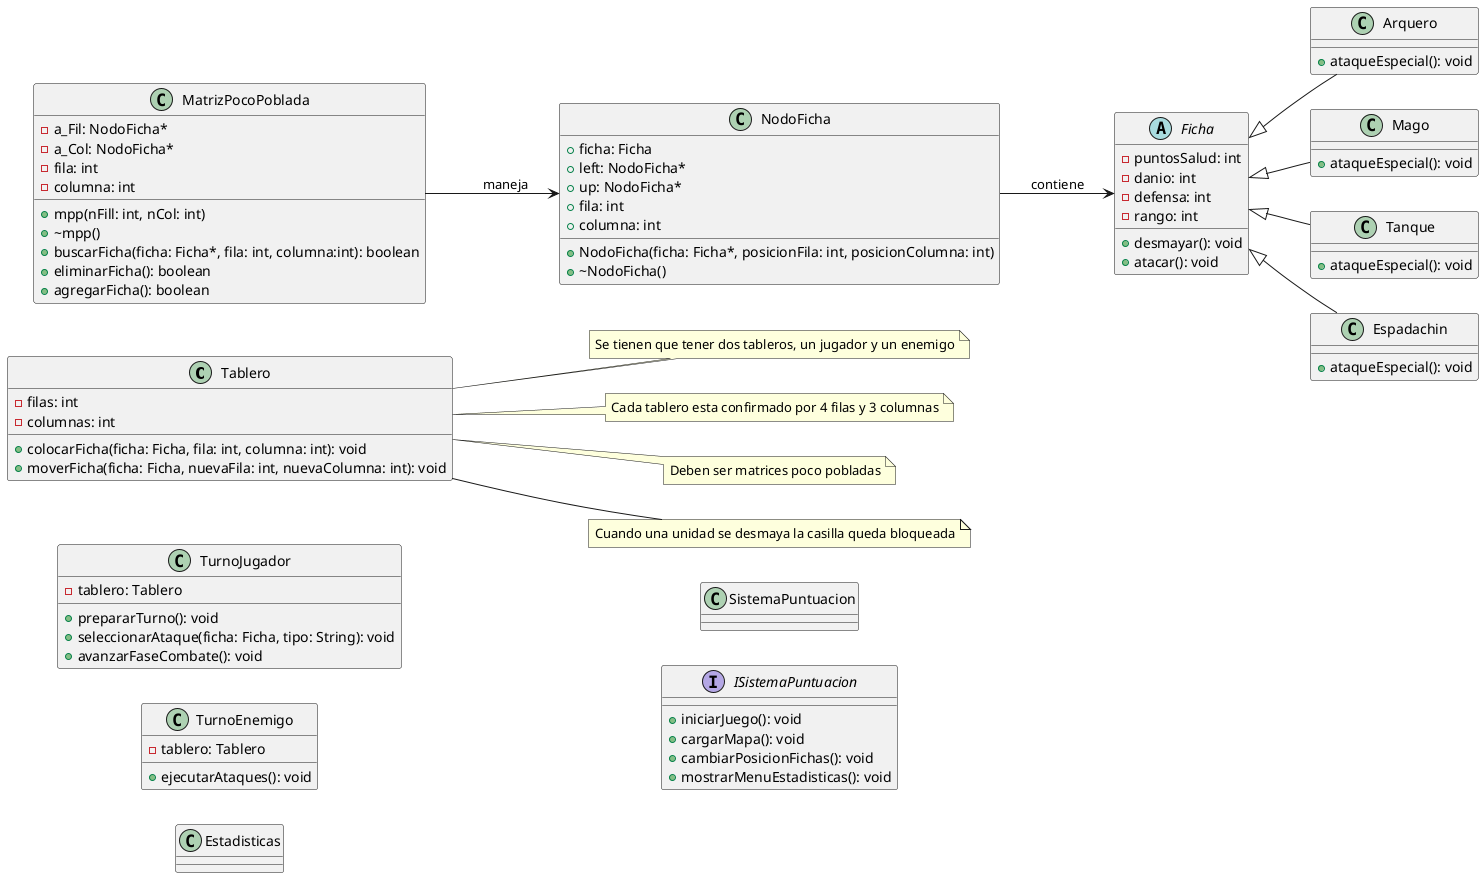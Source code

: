@startuml

left to right direction

class Tablero{
    - filas: int
    - columnas: int
    + colocarFicha(ficha: Ficha, fila: int, columna: int): void
    + moverFicha(ficha: Ficha, nuevaFila: int, nuevaColumna: int): void
}

abstract Ficha{
    - puntosSalud: int
    - danio: int
    - defensa: int
    - rango: int
    + desmayar(): void
    + atacar(): void
}

class NodoFicha{
    + ficha: Ficha
    + left: NodoFicha*
    + up: NodoFicha*
    + fila: int
    + columna: int
    + NodoFicha(ficha: Ficha*, posicionFila: int, posicionColumna: int)
    + ~NodoFicha()
}

class MatrizPocoPoblada{
    - a_Fil: NodoFicha*
    - a_Col: NodoFicha*
    - fila: int
    - columna: int
    + mpp(nFill: int, nCol: int)
    + ~mpp()
    + buscarFicha(ficha: Ficha*, fila: int, columna:int): boolean
    + eliminarFicha(): boolean
    + agregarFicha(): boolean
}

class Arquero{
    +ataqueEspecial(): void
}

class Mago{
    +ataqueEspecial(): void
}

class Tanque{
    +ataqueEspecial(): void
}

class Espadachin{
    +ataqueEspecial(): void
}

class TurnoJugador{
    - tablero: Tablero
    + prepararTurno(): void
    + seleccionarAtaque(ficha: Ficha, tipo: String): void
    + avanzarFaseCombate(): void
}

class TurnoEnemigo{
    - tablero: Tablero
    + ejecutarAtaques(): void
}


class Estadisticas{

}

class SistemaPuntuacion{

}

interface ISistemaPuntuacion{
    + iniciarJuego(): void
    + cargarMapa(): void
    + cambiarPosicionFichas(): void
    + mostrarMenuEstadisticas(): void
}

'Notas
note "Se tienen que tener dos tableros, un jugador y un enemigo" as N1
note "Cada tablero esta confirmado por 4 filas y 3 columnas" as N2
note "Deben ser matrices poco pobladas" as N3
note "Cuando una unidad se desmaya la casilla queda bloqueada" as N4

'Relaciones de notas
Tablero -- N1
Tablero -- N2
Tablero -- N3
Tablero -- N4

'Relaciones
Ficha <|-- Arquero
Ficha <|-- Mago
Ficha <|-- Tanque
Ficha <|-- Espadachin

NodoFicha --> Ficha: contiene
MatrizPocoPoblada --> NodoFicha: maneja



@enduml
